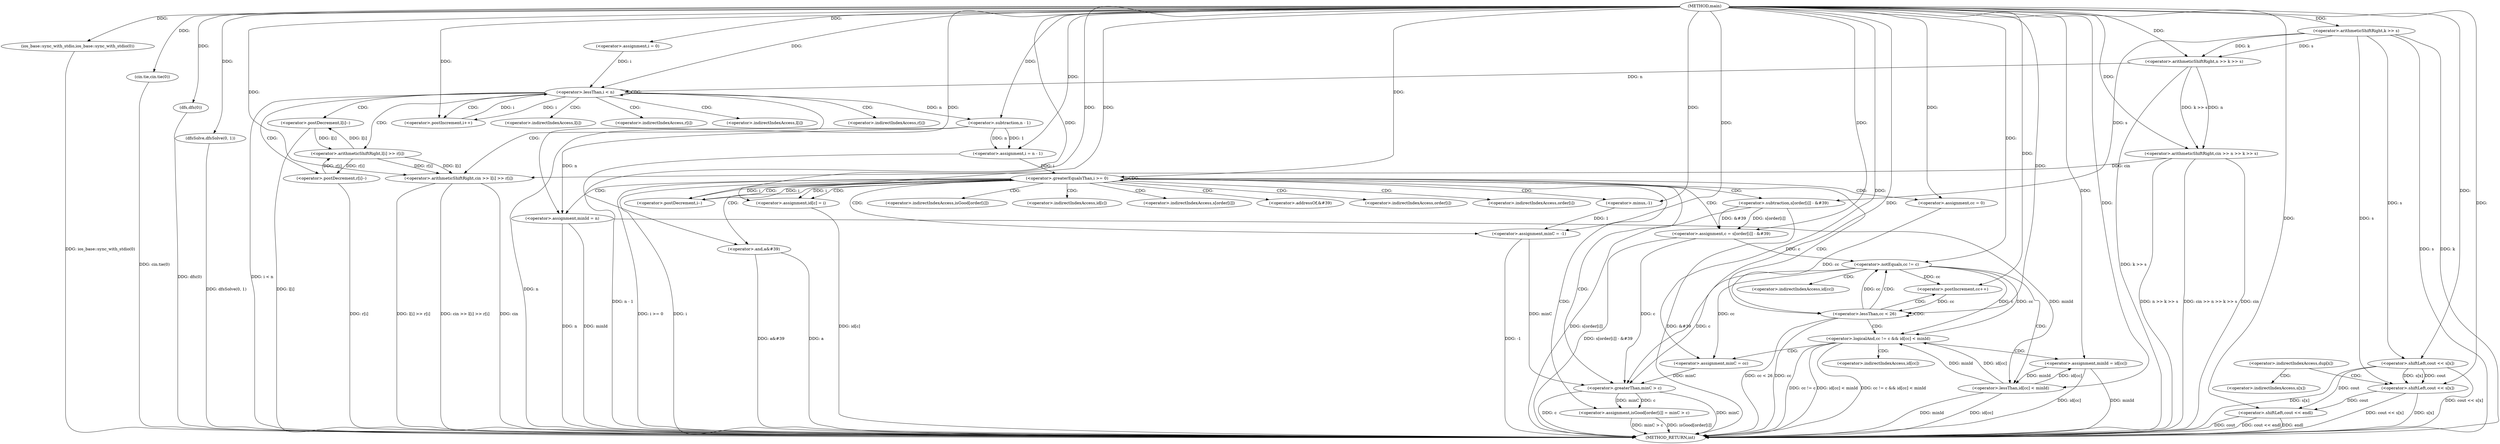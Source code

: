 digraph "main" {  
"1000188" [label = "(METHOD,main)" ]
"1000333" [label = "(METHOD_RETURN,int)" ]
"1000190" [label = "(ios_base::sync_with_stdio,ios_base::sync_with_stdio(0))" ]
"1000192" [label = "(cin.tie,cin.tie(0))" ]
"1000194" [label = "(<operator>.arithmeticShiftRight,cin >> n >> k >> s)" ]
"1000229" [label = "(dfs,dfs(0))" ]
"1000311" [label = "(dfsSolve,dfsSolve(0, 1))" ]
"1000330" [label = "(<operator>.shiftLeft,cout << endl)" ]
"1000203" [label = "(<operator>.assignment,i = 0)" ]
"1000206" [label = "(<operator>.lessThan,i < n)" ]
"1000209" [label = "(<operator>.postIncrement,i++)" ]
"1000234" [label = "(<operator>.assignment,i = n - 1)" ]
"1000239" [label = "(<operator>.greaterEqualsThan,i >= 0)" ]
"1000242" [label = "(<operator>.postDecrement,i--)" ]
"1000316" [label = "(<operator>.shiftLeft,cout << s[x])" ]
"1000196" [label = "(<operator>.arithmeticShiftRight,n >> k >> s)" ]
"1000212" [label = "(<operator>.arithmeticShiftRight,cin >> l[i] >> r[i])" ]
"1000221" [label = "(<operator>.postDecrement,l[i]--)" ]
"1000225" [label = "(<operator>.postDecrement,r[i]--)" ]
"1000246" [label = "(<operator>.assignment,c = s[order[i]] - &#39)" ]
"1000256" [label = "(<operator>.and,a&#39)" ]
"1000260" [label = "(<operator>.assignment,minId = n)" ]
"1000264" [label = "(<operator>.assignment,minC = -1)" ]
"1000297" [label = "(<operator>.assignment,isGood[order[i]] = minC > c)" ]
"1000306" [label = "(<operator>.assignment,id[c] = i)" ]
"1000325" [label = "(<operator>.shiftLeft,cout << s[x])" ]
"1000198" [label = "(<operator>.arithmeticShiftRight,k >> s)" ]
"1000236" [label = "(<operator>.subtraction,n - 1)" ]
"1000270" [label = "(<operator>.assignment,cc = 0)" ]
"1000273" [label = "(<operator>.lessThan,cc < 26)" ]
"1000276" [label = "(<operator>.postIncrement,cc++)" ]
"1000214" [label = "(<operator>.arithmeticShiftRight,l[i] >> r[i])" ]
"1000248" [label = "(<operator>.subtraction,s[order[i]] - &#39)" ]
"1000266" [label = "(<operator>.minus,-1)" ]
"1000279" [label = "(<operator>.logicalAnd,cc != c && id[cc] < minId)" ]
"1000303" [label = "(<operator>.greaterThan,minC > c)" ]
"1000289" [label = "(<operator>.assignment,minId = id[cc])" ]
"1000294" [label = "(<operator>.assignment,minC = cc)" ]
"1000280" [label = "(<operator>.notEquals,cc != c)" ]
"1000283" [label = "(<operator>.lessThan,id[cc] < minId)" ]
"1000322" [label = "(<operator>.indirectIndexAccess,dup[x])" ]
"1000222" [label = "(<operator>.indirectIndexAccess,l[i])" ]
"1000226" [label = "(<operator>.indirectIndexAccess,r[i])" ]
"1000298" [label = "(<operator>.indirectIndexAccess,isGood[order[i]])" ]
"1000307" [label = "(<operator>.indirectIndexAccess,id[c])" ]
"1000327" [label = "(<operator>.indirectIndexAccess,s[x])" ]
"1000215" [label = "(<operator>.indirectIndexAccess,l[i])" ]
"1000218" [label = "(<operator>.indirectIndexAccess,r[i])" ]
"1000249" [label = "(<operator>.indirectIndexAccess,s[order[i]])" ]
"1000254" [label = "(<operator>.addressOf,&#39)" ]
"1000300" [label = "(<operator>.indirectIndexAccess,order[i])" ]
"1000251" [label = "(<operator>.indirectIndexAccess,order[i])" ]
"1000284" [label = "(<operator>.indirectIndexAccess,id[cc])" ]
"1000291" [label = "(<operator>.indirectIndexAccess,id[cc])" ]
  "1000190" -> "1000333"  [ label = "DDG: ios_base::sync_with_stdio(0)"] 
  "1000192" -> "1000333"  [ label = "DDG: cin.tie(0)"] 
  "1000194" -> "1000333"  [ label = "DDG: cin"] 
  "1000198" -> "1000333"  [ label = "DDG: s"] 
  "1000196" -> "1000333"  [ label = "DDG: k >> s"] 
  "1000194" -> "1000333"  [ label = "DDG: n >> k >> s"] 
  "1000194" -> "1000333"  [ label = "DDG: cin >> n >> k >> s"] 
  "1000206" -> "1000333"  [ label = "DDG: i < n"] 
  "1000229" -> "1000333"  [ label = "DDG: dfs(0)"] 
  "1000236" -> "1000333"  [ label = "DDG: n"] 
  "1000234" -> "1000333"  [ label = "DDG: n - 1"] 
  "1000239" -> "1000333"  [ label = "DDG: i"] 
  "1000239" -> "1000333"  [ label = "DDG: i >= 0"] 
  "1000311" -> "1000333"  [ label = "DDG: dfsSolve(0, 1)"] 
  "1000316" -> "1000333"  [ label = "DDG: s[x]"] 
  "1000316" -> "1000333"  [ label = "DDG: cout << s[x]"] 
  "1000325" -> "1000333"  [ label = "DDG: s[x]"] 
  "1000325" -> "1000333"  [ label = "DDG: cout << s[x]"] 
  "1000330" -> "1000333"  [ label = "DDG: cout"] 
  "1000330" -> "1000333"  [ label = "DDG: cout << endl"] 
  "1000248" -> "1000333"  [ label = "DDG: s[order[i]]"] 
  "1000248" -> "1000333"  [ label = "DDG: &#39"] 
  "1000246" -> "1000333"  [ label = "DDG: s[order[i]] - &#39"] 
  "1000256" -> "1000333"  [ label = "DDG: a&#39"] 
  "1000260" -> "1000333"  [ label = "DDG: minId"] 
  "1000260" -> "1000333"  [ label = "DDG: n"] 
  "1000264" -> "1000333"  [ label = "DDG: -1"] 
  "1000273" -> "1000333"  [ label = "DDG: cc"] 
  "1000273" -> "1000333"  [ label = "DDG: cc < 26"] 
  "1000297" -> "1000333"  [ label = "DDG: isGood[order[i]]"] 
  "1000303" -> "1000333"  [ label = "DDG: minC"] 
  "1000303" -> "1000333"  [ label = "DDG: c"] 
  "1000297" -> "1000333"  [ label = "DDG: minC > c"] 
  "1000306" -> "1000333"  [ label = "DDG: id[c]"] 
  "1000279" -> "1000333"  [ label = "DDG: cc != c"] 
  "1000283" -> "1000333"  [ label = "DDG: id[cc]"] 
  "1000283" -> "1000333"  [ label = "DDG: minId"] 
  "1000279" -> "1000333"  [ label = "DDG: id[cc] < minId"] 
  "1000279" -> "1000333"  [ label = "DDG: cc != c && id[cc] < minId"] 
  "1000289" -> "1000333"  [ label = "DDG: minId"] 
  "1000289" -> "1000333"  [ label = "DDG: id[cc]"] 
  "1000212" -> "1000333"  [ label = "DDG: cin"] 
  "1000212" -> "1000333"  [ label = "DDG: l[i] >> r[i]"] 
  "1000212" -> "1000333"  [ label = "DDG: cin >> l[i] >> r[i]"] 
  "1000221" -> "1000333"  [ label = "DDG: l[i]"] 
  "1000225" -> "1000333"  [ label = "DDG: r[i]"] 
  "1000330" -> "1000333"  [ label = "DDG: endl"] 
  "1000256" -> "1000333"  [ label = "DDG: a"] 
  "1000198" -> "1000333"  [ label = "DDG: k"] 
  "1000188" -> "1000190"  [ label = "DDG: "] 
  "1000188" -> "1000192"  [ label = "DDG: "] 
  "1000188" -> "1000194"  [ label = "DDG: "] 
  "1000196" -> "1000194"  [ label = "DDG: k >> s"] 
  "1000196" -> "1000194"  [ label = "DDG: n"] 
  "1000188" -> "1000203"  [ label = "DDG: "] 
  "1000188" -> "1000229"  [ label = "DDG: "] 
  "1000236" -> "1000234"  [ label = "DDG: 1"] 
  "1000236" -> "1000234"  [ label = "DDG: n"] 
  "1000188" -> "1000311"  [ label = "DDG: "] 
  "1000316" -> "1000330"  [ label = "DDG: cout"] 
  "1000325" -> "1000330"  [ label = "DDG: cout"] 
  "1000188" -> "1000330"  [ label = "DDG: "] 
  "1000188" -> "1000196"  [ label = "DDG: "] 
  "1000198" -> "1000196"  [ label = "DDG: s"] 
  "1000198" -> "1000196"  [ label = "DDG: k"] 
  "1000203" -> "1000206"  [ label = "DDG: i"] 
  "1000209" -> "1000206"  [ label = "DDG: i"] 
  "1000188" -> "1000206"  [ label = "DDG: "] 
  "1000196" -> "1000206"  [ label = "DDG: n"] 
  "1000206" -> "1000209"  [ label = "DDG: i"] 
  "1000188" -> "1000209"  [ label = "DDG: "] 
  "1000188" -> "1000234"  [ label = "DDG: "] 
  "1000234" -> "1000239"  [ label = "DDG: i"] 
  "1000242" -> "1000239"  [ label = "DDG: i"] 
  "1000188" -> "1000239"  [ label = "DDG: "] 
  "1000188" -> "1000242"  [ label = "DDG: "] 
  "1000239" -> "1000242"  [ label = "DDG: i"] 
  "1000248" -> "1000246"  [ label = "DDG: &#39"] 
  "1000248" -> "1000246"  [ label = "DDG: s[order[i]]"] 
  "1000236" -> "1000260"  [ label = "DDG: n"] 
  "1000188" -> "1000260"  [ label = "DDG: "] 
  "1000266" -> "1000264"  [ label = "DDG: 1"] 
  "1000303" -> "1000297"  [ label = "DDG: c"] 
  "1000303" -> "1000297"  [ label = "DDG: minC"] 
  "1000239" -> "1000306"  [ label = "DDG: i"] 
  "1000188" -> "1000306"  [ label = "DDG: "] 
  "1000188" -> "1000316"  [ label = "DDG: "] 
  "1000198" -> "1000316"  [ label = "DDG: s"] 
  "1000188" -> "1000198"  [ label = "DDG: "] 
  "1000194" -> "1000212"  [ label = "DDG: cin"] 
  "1000188" -> "1000212"  [ label = "DDG: "] 
  "1000214" -> "1000212"  [ label = "DDG: r[i]"] 
  "1000214" -> "1000212"  [ label = "DDG: l[i]"] 
  "1000214" -> "1000221"  [ label = "DDG: l[i]"] 
  "1000214" -> "1000225"  [ label = "DDG: r[i]"] 
  "1000206" -> "1000236"  [ label = "DDG: n"] 
  "1000188" -> "1000236"  [ label = "DDG: "] 
  "1000188" -> "1000246"  [ label = "DDG: "] 
  "1000188" -> "1000256"  [ label = "DDG: "] 
  "1000188" -> "1000264"  [ label = "DDG: "] 
  "1000188" -> "1000270"  [ label = "DDG: "] 
  "1000316" -> "1000325"  [ label = "DDG: cout"] 
  "1000188" -> "1000325"  [ label = "DDG: "] 
  "1000198" -> "1000325"  [ label = "DDG: s"] 
  "1000316" -> "1000325"  [ label = "DDG: s[x]"] 
  "1000221" -> "1000214"  [ label = "DDG: l[i]"] 
  "1000225" -> "1000214"  [ label = "DDG: r[i]"] 
  "1000198" -> "1000248"  [ label = "DDG: s"] 
  "1000188" -> "1000266"  [ label = "DDG: "] 
  "1000270" -> "1000273"  [ label = "DDG: cc"] 
  "1000276" -> "1000273"  [ label = "DDG: cc"] 
  "1000188" -> "1000273"  [ label = "DDG: "] 
  "1000280" -> "1000276"  [ label = "DDG: cc"] 
  "1000188" -> "1000276"  [ label = "DDG: "] 
  "1000264" -> "1000303"  [ label = "DDG: minC"] 
  "1000294" -> "1000303"  [ label = "DDG: minC"] 
  "1000188" -> "1000303"  [ label = "DDG: "] 
  "1000246" -> "1000303"  [ label = "DDG: c"] 
  "1000280" -> "1000303"  [ label = "DDG: c"] 
  "1000280" -> "1000279"  [ label = "DDG: c"] 
  "1000280" -> "1000279"  [ label = "DDG: cc"] 
  "1000283" -> "1000279"  [ label = "DDG: minId"] 
  "1000283" -> "1000279"  [ label = "DDG: id[cc]"] 
  "1000283" -> "1000289"  [ label = "DDG: id[cc]"] 
  "1000280" -> "1000294"  [ label = "DDG: cc"] 
  "1000188" -> "1000294"  [ label = "DDG: "] 
  "1000273" -> "1000280"  [ label = "DDG: cc"] 
  "1000188" -> "1000280"  [ label = "DDG: "] 
  "1000246" -> "1000280"  [ label = "DDG: c"] 
  "1000260" -> "1000283"  [ label = "DDG: minId"] 
  "1000289" -> "1000283"  [ label = "DDG: minId"] 
  "1000188" -> "1000283"  [ label = "DDG: "] 
  "1000188" -> "1000289"  [ label = "DDG: "] 
  "1000206" -> "1000221"  [ label = "CDG: "] 
  "1000206" -> "1000212"  [ label = "CDG: "] 
  "1000206" -> "1000215"  [ label = "CDG: "] 
  "1000206" -> "1000225"  [ label = "CDG: "] 
  "1000206" -> "1000222"  [ label = "CDG: "] 
  "1000206" -> "1000206"  [ label = "CDG: "] 
  "1000206" -> "1000214"  [ label = "CDG: "] 
  "1000206" -> "1000218"  [ label = "CDG: "] 
  "1000206" -> "1000209"  [ label = "CDG: "] 
  "1000206" -> "1000226"  [ label = "CDG: "] 
  "1000239" -> "1000303"  [ label = "CDG: "] 
  "1000239" -> "1000239"  [ label = "CDG: "] 
  "1000239" -> "1000246"  [ label = "CDG: "] 
  "1000239" -> "1000297"  [ label = "CDG: "] 
  "1000239" -> "1000307"  [ label = "CDG: "] 
  "1000239" -> "1000260"  [ label = "CDG: "] 
  "1000239" -> "1000298"  [ label = "CDG: "] 
  "1000239" -> "1000306"  [ label = "CDG: "] 
  "1000239" -> "1000251"  [ label = "CDG: "] 
  "1000239" -> "1000266"  [ label = "CDG: "] 
  "1000239" -> "1000254"  [ label = "CDG: "] 
  "1000239" -> "1000242"  [ label = "CDG: "] 
  "1000239" -> "1000300"  [ label = "CDG: "] 
  "1000239" -> "1000249"  [ label = "CDG: "] 
  "1000239" -> "1000248"  [ label = "CDG: "] 
  "1000239" -> "1000264"  [ label = "CDG: "] 
  "1000239" -> "1000273"  [ label = "CDG: "] 
  "1000239" -> "1000256"  [ label = "CDG: "] 
  "1000239" -> "1000270"  [ label = "CDG: "] 
  "1000322" -> "1000327"  [ label = "CDG: "] 
  "1000322" -> "1000325"  [ label = "CDG: "] 
  "1000273" -> "1000276"  [ label = "CDG: "] 
  "1000273" -> "1000280"  [ label = "CDG: "] 
  "1000273" -> "1000273"  [ label = "CDG: "] 
  "1000273" -> "1000279"  [ label = "CDG: "] 
  "1000279" -> "1000294"  [ label = "CDG: "] 
  "1000279" -> "1000291"  [ label = "CDG: "] 
  "1000279" -> "1000289"  [ label = "CDG: "] 
  "1000280" -> "1000283"  [ label = "CDG: "] 
  "1000280" -> "1000284"  [ label = "CDG: "] 
}
